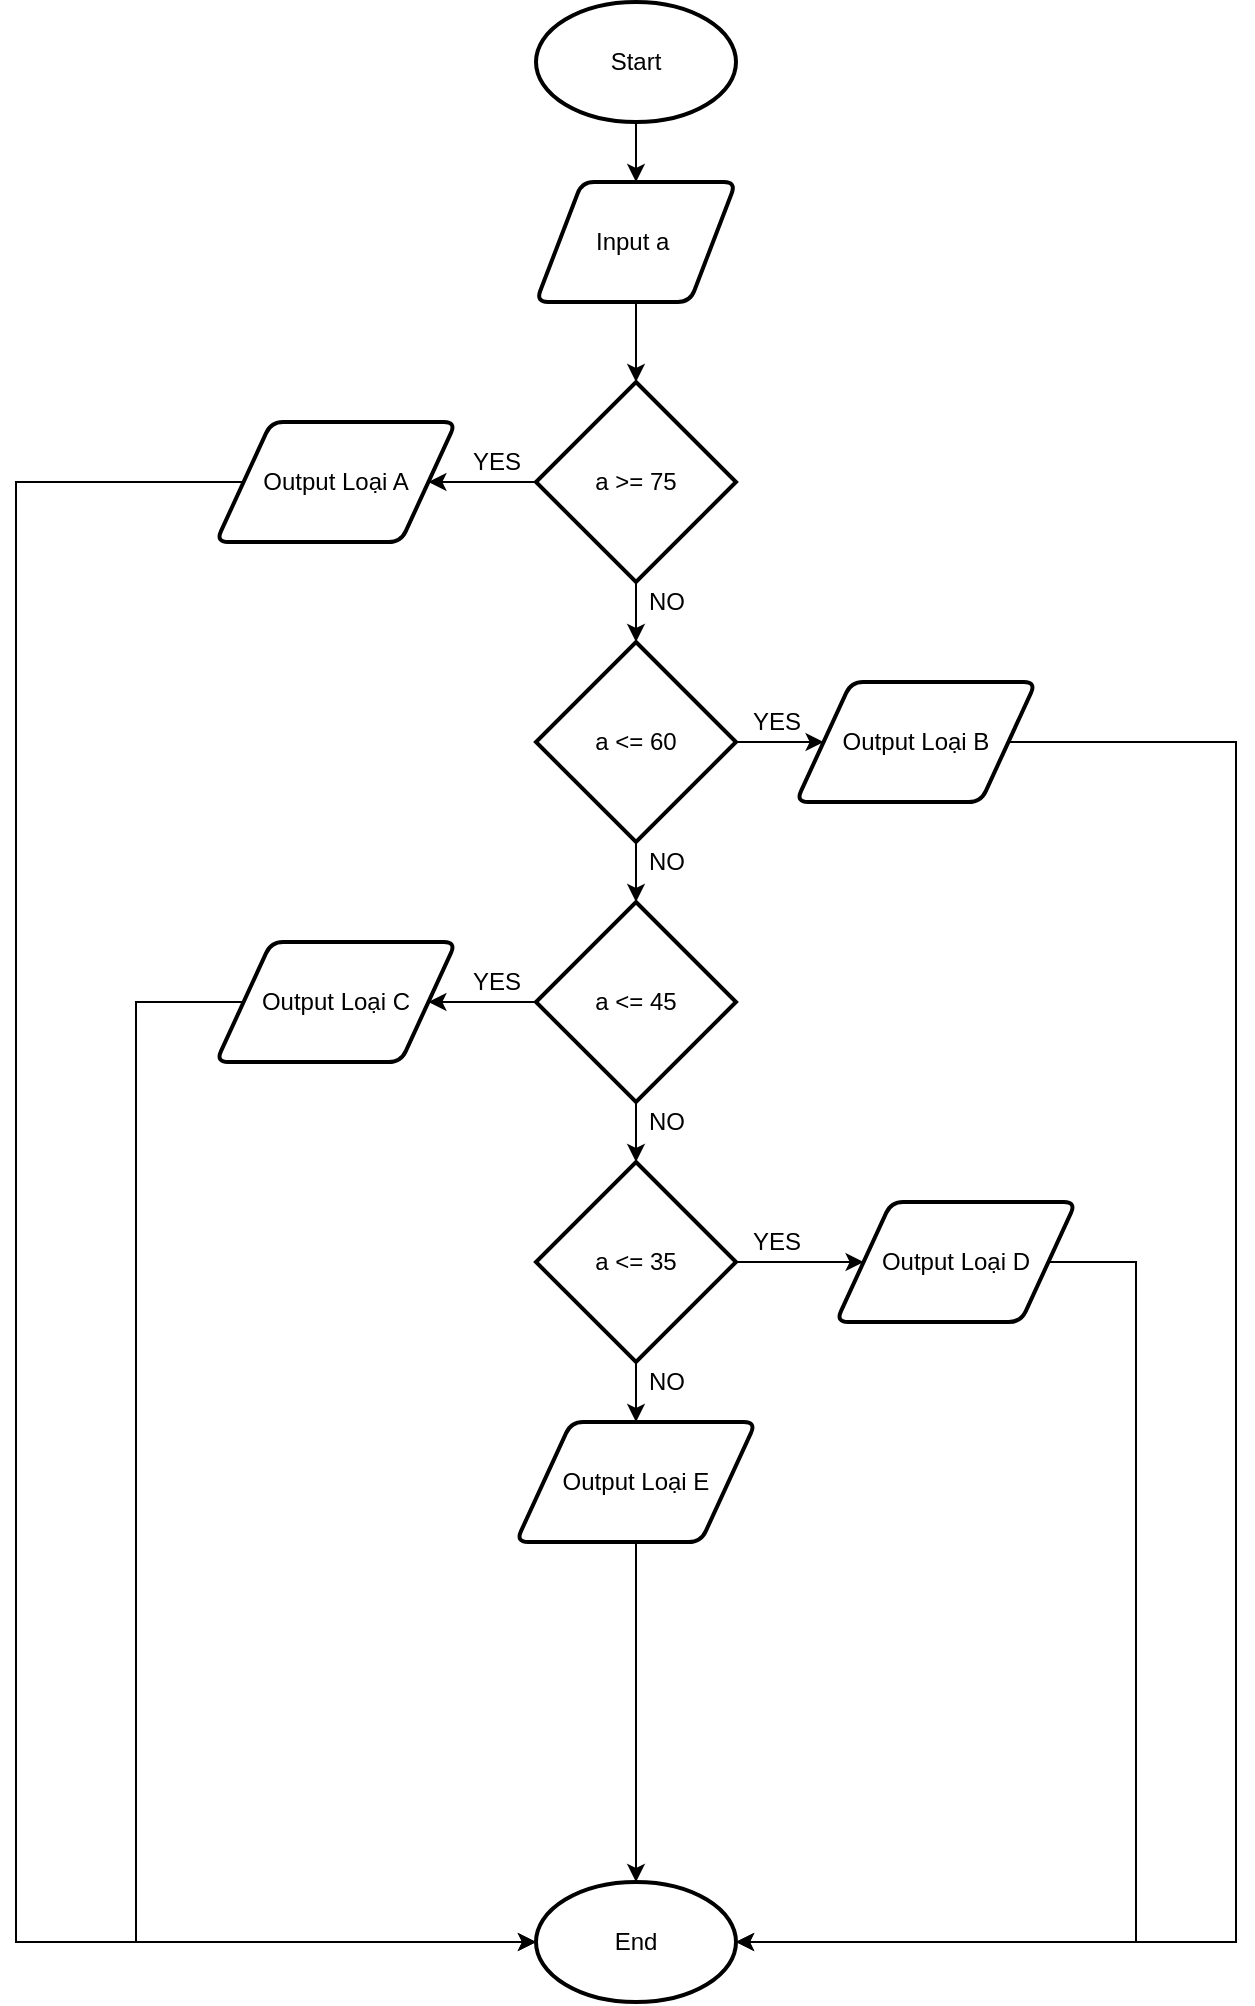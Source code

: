<mxfile version="13.9.9" type="device"><diagram id="C5RBs43oDa-KdzZeNtuy" name="Page-1"><mxGraphModel dx="1024" dy="592" grid="1" gridSize="10" guides="1" tooltips="1" connect="1" arrows="1" fold="1" page="1" pageScale="1" pageWidth="827" pageHeight="1169" math="0" shadow="0"><root><mxCell id="WIyWlLk6GJQsqaUBKTNV-0"/><mxCell id="WIyWlLk6GJQsqaUBKTNV-1" parent="WIyWlLk6GJQsqaUBKTNV-0"/><mxCell id="8MR9QNAA9peAv1soyPHe-7" value="" style="edgeStyle=orthogonalEdgeStyle;rounded=0;orthogonalLoop=1;jettySize=auto;html=1;" parent="WIyWlLk6GJQsqaUBKTNV-1" source="8MR9QNAA9peAv1soyPHe-0" target="8MR9QNAA9peAv1soyPHe-1" edge="1"><mxGeometry relative="1" as="geometry"/></mxCell><mxCell id="8MR9QNAA9peAv1soyPHe-0" value="Start" style="strokeWidth=2;html=1;shape=mxgraph.flowchart.start_1;whiteSpace=wrap;" parent="WIyWlLk6GJQsqaUBKTNV-1" vertex="1"><mxGeometry x="320" y="30" width="100" height="60" as="geometry"/></mxCell><mxCell id="8MR9QNAA9peAv1soyPHe-8" value="" style="edgeStyle=orthogonalEdgeStyle;rounded=0;orthogonalLoop=1;jettySize=auto;html=1;" parent="WIyWlLk6GJQsqaUBKTNV-1" source="8MR9QNAA9peAv1soyPHe-1" target="8MR9QNAA9peAv1soyPHe-2" edge="1"><mxGeometry relative="1" as="geometry"/></mxCell><mxCell id="8MR9QNAA9peAv1soyPHe-1" value="Input a&amp;nbsp;" style="shape=parallelogram;html=1;strokeWidth=2;perimeter=parallelogramPerimeter;whiteSpace=wrap;rounded=1;arcSize=12;size=0.23;" parent="WIyWlLk6GJQsqaUBKTNV-1" vertex="1"><mxGeometry x="320" y="120" width="100" height="60" as="geometry"/></mxCell><mxCell id="8MR9QNAA9peAv1soyPHe-9" value="" style="edgeStyle=orthogonalEdgeStyle;rounded=0;orthogonalLoop=1;jettySize=auto;html=1;" parent="WIyWlLk6GJQsqaUBKTNV-1" source="8MR9QNAA9peAv1soyPHe-2" target="8MR9QNAA9peAv1soyPHe-3" edge="1"><mxGeometry relative="1" as="geometry"/></mxCell><mxCell id="8MR9QNAA9peAv1soyPHe-20" value="" style="edgeStyle=orthogonalEdgeStyle;rounded=0;orthogonalLoop=1;jettySize=auto;html=1;" parent="WIyWlLk6GJQsqaUBKTNV-1" source="8MR9QNAA9peAv1soyPHe-2" target="8MR9QNAA9peAv1soyPHe-18" edge="1"><mxGeometry relative="1" as="geometry"/></mxCell><mxCell id="8MR9QNAA9peAv1soyPHe-2" value="a &amp;gt;= 75" style="strokeWidth=2;html=1;shape=mxgraph.flowchart.decision;whiteSpace=wrap;" parent="WIyWlLk6GJQsqaUBKTNV-1" vertex="1"><mxGeometry x="320" y="220" width="100" height="100" as="geometry"/></mxCell><mxCell id="8MR9QNAA9peAv1soyPHe-11" value="" style="edgeStyle=orthogonalEdgeStyle;rounded=0;orthogonalLoop=1;jettySize=auto;html=1;" parent="WIyWlLk6GJQsqaUBKTNV-1" source="8MR9QNAA9peAv1soyPHe-3" target="8MR9QNAA9peAv1soyPHe-4" edge="1"><mxGeometry relative="1" as="geometry"/></mxCell><mxCell id="8MR9QNAA9peAv1soyPHe-28" value="" style="edgeStyle=orthogonalEdgeStyle;rounded=0;orthogonalLoop=1;jettySize=auto;html=1;" parent="WIyWlLk6GJQsqaUBKTNV-1" source="8MR9QNAA9peAv1soyPHe-3" target="8MR9QNAA9peAv1soyPHe-21" edge="1"><mxGeometry relative="1" as="geometry"/></mxCell><mxCell id="8MR9QNAA9peAv1soyPHe-3" value="a &amp;lt;= 60" style="strokeWidth=2;html=1;shape=mxgraph.flowchart.decision;whiteSpace=wrap;" parent="WIyWlLk6GJQsqaUBKTNV-1" vertex="1"><mxGeometry x="320" y="350" width="100" height="100" as="geometry"/></mxCell><mxCell id="8MR9QNAA9peAv1soyPHe-12" value="" style="edgeStyle=orthogonalEdgeStyle;rounded=0;orthogonalLoop=1;jettySize=auto;html=1;" parent="WIyWlLk6GJQsqaUBKTNV-1" source="8MR9QNAA9peAv1soyPHe-4" target="8MR9QNAA9peAv1soyPHe-5" edge="1"><mxGeometry relative="1" as="geometry"/></mxCell><mxCell id="8MR9QNAA9peAv1soyPHe-27" value="" style="edgeStyle=orthogonalEdgeStyle;rounded=0;orthogonalLoop=1;jettySize=auto;html=1;" parent="WIyWlLk6GJQsqaUBKTNV-1" source="8MR9QNAA9peAv1soyPHe-4" target="8MR9QNAA9peAv1soyPHe-22" edge="1"><mxGeometry relative="1" as="geometry"/></mxCell><mxCell id="8MR9QNAA9peAv1soyPHe-4" value="a &amp;lt;= 45" style="strokeWidth=2;html=1;shape=mxgraph.flowchart.decision;whiteSpace=wrap;" parent="WIyWlLk6GJQsqaUBKTNV-1" vertex="1"><mxGeometry x="320" y="480" width="100" height="100" as="geometry"/></mxCell><mxCell id="8MR9QNAA9peAv1soyPHe-13" value="" style="edgeStyle=orthogonalEdgeStyle;rounded=0;orthogonalLoop=1;jettySize=auto;html=1;" parent="WIyWlLk6GJQsqaUBKTNV-1" source="8MR9QNAA9peAv1soyPHe-5" edge="1"><mxGeometry relative="1" as="geometry"><mxPoint x="370" y="740" as="targetPoint"/></mxGeometry></mxCell><mxCell id="8MR9QNAA9peAv1soyPHe-26" value="" style="edgeStyle=orthogonalEdgeStyle;rounded=0;orthogonalLoop=1;jettySize=auto;html=1;" parent="WIyWlLk6GJQsqaUBKTNV-1" source="8MR9QNAA9peAv1soyPHe-5" target="8MR9QNAA9peAv1soyPHe-23" edge="1"><mxGeometry relative="1" as="geometry"/></mxCell><mxCell id="8MR9QNAA9peAv1soyPHe-5" value="a &amp;lt;= 35" style="strokeWidth=2;html=1;shape=mxgraph.flowchart.decision;whiteSpace=wrap;" parent="WIyWlLk6GJQsqaUBKTNV-1" vertex="1"><mxGeometry x="320" y="610" width="100" height="100" as="geometry"/></mxCell><mxCell id="8MR9QNAA9peAv1soyPHe-10" value="NO" style="text;html=1;resizable=0;autosize=1;align=center;verticalAlign=middle;points=[];fillColor=none;strokeColor=none;rounded=0;" parent="WIyWlLk6GJQsqaUBKTNV-1" vertex="1"><mxGeometry x="370" y="320" width="30" height="20" as="geometry"/></mxCell><mxCell id="8MR9QNAA9peAv1soyPHe-14" value="NO" style="text;html=1;resizable=0;autosize=1;align=center;verticalAlign=middle;points=[];fillColor=none;strokeColor=none;rounded=0;" parent="WIyWlLk6GJQsqaUBKTNV-1" vertex="1"><mxGeometry x="370" y="450" width="30" height="20" as="geometry"/></mxCell><mxCell id="8MR9QNAA9peAv1soyPHe-15" value="NO" style="text;html=1;resizable=0;autosize=1;align=center;verticalAlign=middle;points=[];fillColor=none;strokeColor=none;rounded=0;" parent="WIyWlLk6GJQsqaUBKTNV-1" vertex="1"><mxGeometry x="370" y="580" width="30" height="20" as="geometry"/></mxCell><mxCell id="8MR9QNAA9peAv1soyPHe-16" value="NO" style="text;html=1;resizable=0;autosize=1;align=center;verticalAlign=middle;points=[];fillColor=none;strokeColor=none;rounded=0;" parent="WIyWlLk6GJQsqaUBKTNV-1" vertex="1"><mxGeometry x="370" y="710" width="30" height="20" as="geometry"/></mxCell><mxCell id="8MR9QNAA9peAv1soyPHe-17" value="YES" style="text;html=1;resizable=0;autosize=1;align=center;verticalAlign=middle;points=[];fillColor=none;strokeColor=none;rounded=0;" parent="WIyWlLk6GJQsqaUBKTNV-1" vertex="1"><mxGeometry x="280" y="250" width="40" height="20" as="geometry"/></mxCell><mxCell id="8MR9QNAA9peAv1soyPHe-35" style="edgeStyle=orthogonalEdgeStyle;rounded=0;orthogonalLoop=1;jettySize=auto;html=1;entryX=0;entryY=0.5;entryDx=0;entryDy=0;entryPerimeter=0;" parent="WIyWlLk6GJQsqaUBKTNV-1" source="8MR9QNAA9peAv1soyPHe-18" target="8MR9QNAA9peAv1soyPHe-29" edge="1"><mxGeometry relative="1" as="geometry"><Array as="points"><mxPoint x="60" y="270"/><mxPoint x="60" y="1000"/></Array></mxGeometry></mxCell><mxCell id="8MR9QNAA9peAv1soyPHe-18" value="Output Loại A" style="shape=parallelogram;html=1;strokeWidth=2;perimeter=parallelogramPerimeter;whiteSpace=wrap;rounded=1;arcSize=12;size=0.23;" parent="WIyWlLk6GJQsqaUBKTNV-1" vertex="1"><mxGeometry x="160" y="240" width="120" height="60" as="geometry"/></mxCell><mxCell id="8MR9QNAA9peAv1soyPHe-38" style="edgeStyle=orthogonalEdgeStyle;rounded=0;orthogonalLoop=1;jettySize=auto;html=1;entryX=1;entryY=0.5;entryDx=0;entryDy=0;entryPerimeter=0;" parent="WIyWlLk6GJQsqaUBKTNV-1" source="8MR9QNAA9peAv1soyPHe-21" target="8MR9QNAA9peAv1soyPHe-29" edge="1"><mxGeometry relative="1" as="geometry"><Array as="points"><mxPoint x="670" y="400"/><mxPoint x="670" y="1000"/></Array></mxGeometry></mxCell><mxCell id="8MR9QNAA9peAv1soyPHe-21" value="Output Loại B" style="shape=parallelogram;html=1;strokeWidth=2;perimeter=parallelogramPerimeter;whiteSpace=wrap;rounded=1;arcSize=12;size=0.23;" parent="WIyWlLk6GJQsqaUBKTNV-1" vertex="1"><mxGeometry x="450" y="370" width="120" height="60" as="geometry"/></mxCell><mxCell id="8MR9QNAA9peAv1soyPHe-36" style="edgeStyle=orthogonalEdgeStyle;rounded=0;orthogonalLoop=1;jettySize=auto;html=1;entryX=0;entryY=0.5;entryDx=0;entryDy=0;entryPerimeter=0;" parent="WIyWlLk6GJQsqaUBKTNV-1" source="8MR9QNAA9peAv1soyPHe-22" target="8MR9QNAA9peAv1soyPHe-29" edge="1"><mxGeometry relative="1" as="geometry"><Array as="points"><mxPoint x="120" y="530"/><mxPoint x="120" y="1000"/></Array></mxGeometry></mxCell><mxCell id="8MR9QNAA9peAv1soyPHe-22" value="Output Loại C" style="shape=parallelogram;html=1;strokeWidth=2;perimeter=parallelogramPerimeter;whiteSpace=wrap;rounded=1;arcSize=12;size=0.23;" parent="WIyWlLk6GJQsqaUBKTNV-1" vertex="1"><mxGeometry x="160" y="500" width="120" height="60" as="geometry"/></mxCell><mxCell id="8MR9QNAA9peAv1soyPHe-39" style="edgeStyle=orthogonalEdgeStyle;rounded=0;orthogonalLoop=1;jettySize=auto;html=1;entryX=1;entryY=0.5;entryDx=0;entryDy=0;entryPerimeter=0;" parent="WIyWlLk6GJQsqaUBKTNV-1" source="8MR9QNAA9peAv1soyPHe-23" target="8MR9QNAA9peAv1soyPHe-29" edge="1"><mxGeometry relative="1" as="geometry"><Array as="points"><mxPoint x="620" y="660"/><mxPoint x="620" y="1000"/></Array></mxGeometry></mxCell><mxCell id="8MR9QNAA9peAv1soyPHe-23" value="Output Loại D" style="shape=parallelogram;html=1;strokeWidth=2;perimeter=parallelogramPerimeter;whiteSpace=wrap;rounded=1;arcSize=12;size=0.23;" parent="WIyWlLk6GJQsqaUBKTNV-1" vertex="1"><mxGeometry x="470" y="630" width="120" height="60" as="geometry"/></mxCell><mxCell id="tPedsOmLRYuP39hkfKdd-0" style="edgeStyle=orthogonalEdgeStyle;rounded=0;orthogonalLoop=1;jettySize=auto;html=1;" parent="WIyWlLk6GJQsqaUBKTNV-1" source="8MR9QNAA9peAv1soyPHe-24" target="8MR9QNAA9peAv1soyPHe-29" edge="1"><mxGeometry relative="1" as="geometry"/></mxCell><mxCell id="8MR9QNAA9peAv1soyPHe-24" value="Output Loại E" style="shape=parallelogram;html=1;strokeWidth=2;perimeter=parallelogramPerimeter;whiteSpace=wrap;rounded=1;arcSize=12;size=0.23;" parent="WIyWlLk6GJQsqaUBKTNV-1" vertex="1"><mxGeometry x="310" y="740" width="120" height="60" as="geometry"/></mxCell><mxCell id="8MR9QNAA9peAv1soyPHe-29" value="End" style="strokeWidth=2;html=1;shape=mxgraph.flowchart.start_1;whiteSpace=wrap;" parent="WIyWlLk6GJQsqaUBKTNV-1" vertex="1"><mxGeometry x="320" y="970" width="100" height="60" as="geometry"/></mxCell><mxCell id="8MR9QNAA9peAv1soyPHe-32" value="YES" style="text;html=1;resizable=0;autosize=1;align=center;verticalAlign=middle;points=[];fillColor=none;strokeColor=none;rounded=0;" parent="WIyWlLk6GJQsqaUBKTNV-1" vertex="1"><mxGeometry x="420" y="640" width="40" height="20" as="geometry"/></mxCell><mxCell id="8MR9QNAA9peAv1soyPHe-33" value="YES" style="text;html=1;resizable=0;autosize=1;align=center;verticalAlign=middle;points=[];fillColor=none;strokeColor=none;rounded=0;" parent="WIyWlLk6GJQsqaUBKTNV-1" vertex="1"><mxGeometry x="420" y="380" width="40" height="20" as="geometry"/></mxCell><mxCell id="8MR9QNAA9peAv1soyPHe-34" value="YES" style="text;html=1;resizable=0;autosize=1;align=center;verticalAlign=middle;points=[];fillColor=none;strokeColor=none;rounded=0;" parent="WIyWlLk6GJQsqaUBKTNV-1" vertex="1"><mxGeometry x="280" y="510" width="40" height="20" as="geometry"/></mxCell></root></mxGraphModel></diagram></mxfile>